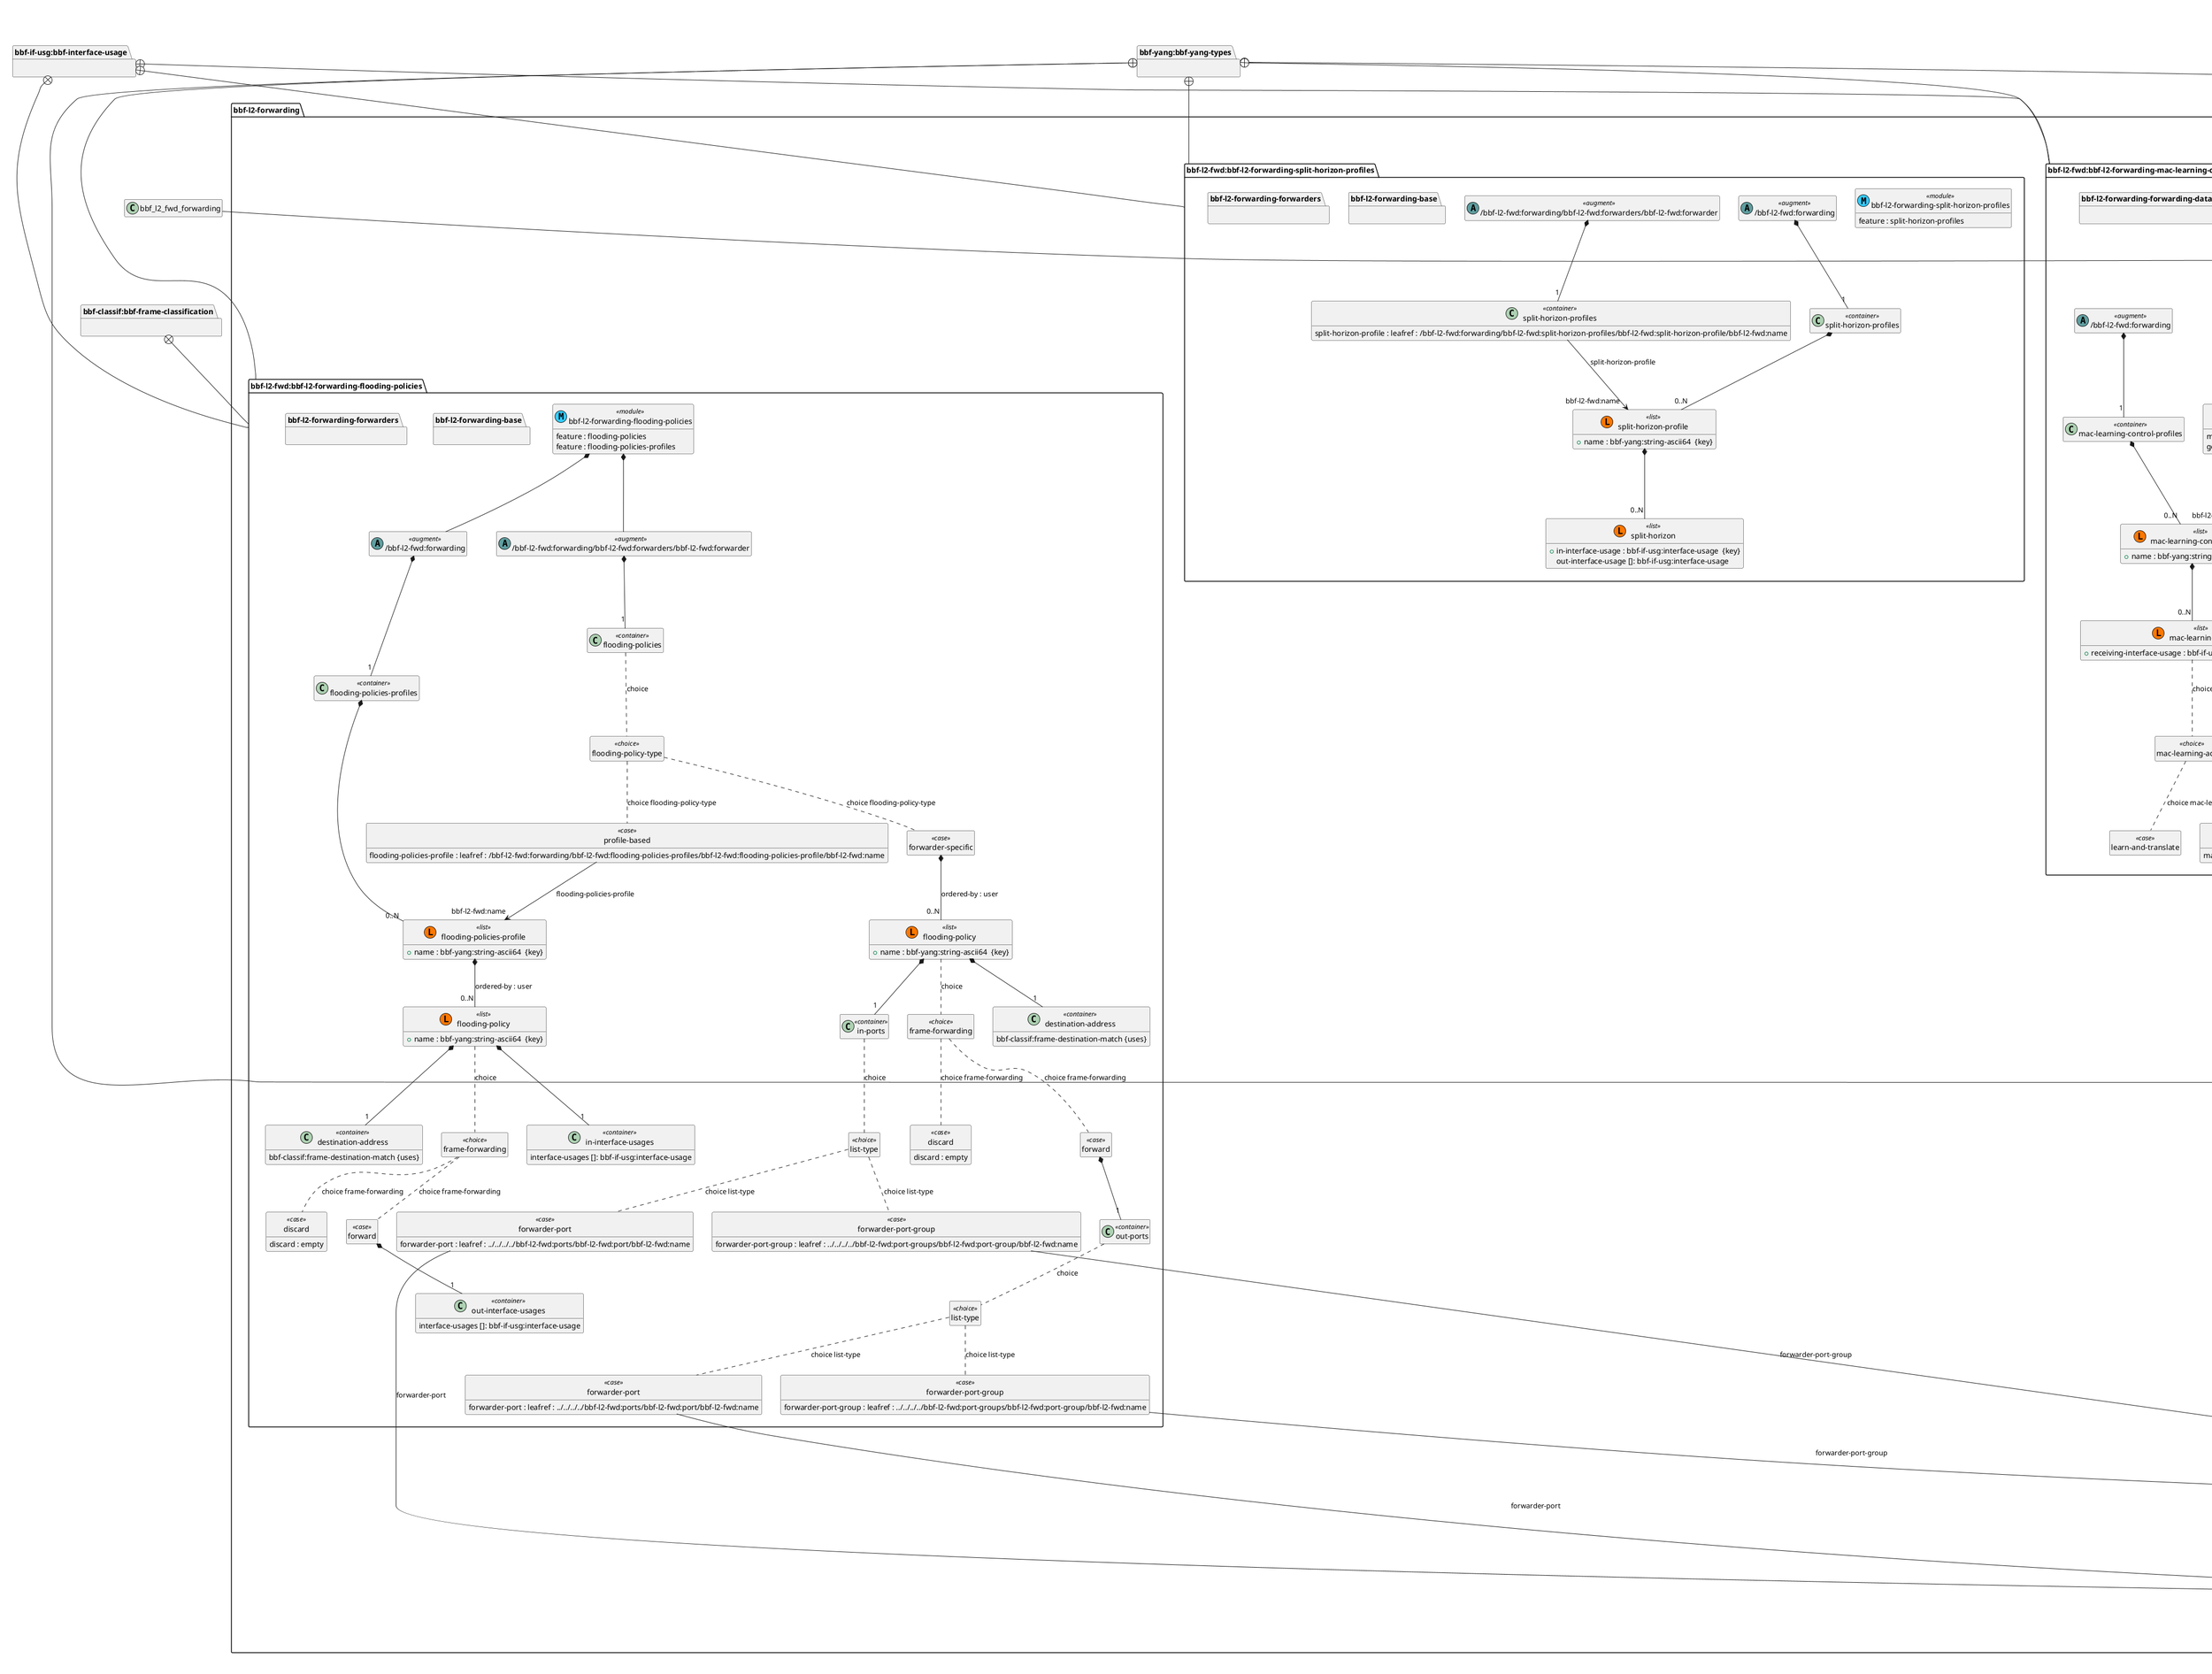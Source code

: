 'Download plantuml from http://plantuml.sourceforge.net/ 
'Generate png with java -jar plantuml.jar <file> 
'Output in img/<module>.png 
'If Java spits out memory error increase heap size with java -Xmx1024m  -jar plantuml.jar <file> 
@startuml img/bbf-l2-forwarding_bbf-l2-forward.png 
hide empty fields 
hide empty methods 
hide <<case>> circle
hide <<augment>> circle
hide <<choice>> circle
hide <<leafref>> stereotype
hide <<leafref>> circle
page 1x1 
Title bbf-l2-forwarding_bbf-l2-forward 
package "bbf-l2-fwd:bbf-l2-forwarding" as bbf_l2_fwd_bbf_l2_forwarding { 
} 
package "bbf-l2-fwd:bbf-l2-forwarding" as bbf_l2_fwd_bbf_l2_forwarding { 
package "bbf-l2-forwarding-base" as bbf_l2_forwarding_base { 
}
package "bbf-l2-forwarding-flooding-policies" as bbf_l2_forwarding_flooding_policies { 
}
package "bbf-l2-forwarding-forwarders" as bbf_l2_forwarding_forwarders { 
}
package "bbf-l2-forwarding-forwarding-databases" as bbf_l2_forwarding_forwarding_databases { 
}
package "bbf-l2-forwarding-mac-learning" as bbf_l2_forwarding_mac_learning { 
}
package "bbf-l2-forwarding-split-horizon-profiles" as bbf_l2_forwarding_split_horizon_profiles { 
}
package "bbf-l2-forwarding-mac-learning-control" as bbf_l2_forwarding_mac_learning_control { 
}
class "bbf-l2-forwarding" as bbf_l2_forwarding << (M, #33CCFF) module>> 
} 

package bbf-l2-forwarding {
package "bbf-l2-fwd:bbf-l2-forwarding-base" as bbf_l2_fwd_bbf_l2_forwarding_base { 
} 
package "bbf-l2-fwd:bbf-l2-forwarding-base" as bbf_l2_fwd_bbf_l2_forwarding_base { 
class "bbf-l2-forwarding-base" as bbf_l2_forwarding_base << (M, #33CCFF) module>> 
class "forwarding" as  bbf_l2_forwarding_base_I_forwarding <<container>> 
bbf_l2_forwarding_base *-- "1" bbf_l2_forwarding_base_I_forwarding 
class "forwarding-state" as  bbf_l2_forwarding_base_I_forwarding_state <<container>> 
bbf_l2_forwarding_base *-- "1" bbf_l2_forwarding_base_I_forwarding_state 
} 
} 

package "bbf-yang:bbf-yang-types" as bbf_yang_bbf_yang_types { 
} 
package "bbf-if-usg:bbf-interface-usage" as bbf_if_usg_bbf_interface_usage { 
} 
package "bbf-classif:bbf-frame-classification" as bbf_classif_bbf_frame_classification { 
} 
package bbf-l2-forwarding {
package "bbf-l2-fwd:bbf-l2-forwarding-flooding-policies" as bbf_l2_fwd_bbf_l2_forwarding_flooding_policies { 
} 
package "bbf-l2-fwd:bbf-l2-forwarding-flooding-policies" as bbf_l2_fwd_bbf_l2_forwarding_flooding_policies { 
package "bbf-l2-forwarding-base" as bbf_l2_forwarding_base { 
}
package "bbf-l2-forwarding-forwarders" as bbf_l2_forwarding_forwarders { 
}
class "bbf-l2-forwarding-flooding-policies" as bbf_l2_forwarding_flooding_policies << (M, #33CCFF) module>> 
bbf_l2_forwarding_flooding_policies : feature : flooding-policies 
bbf_l2_forwarding_flooding_policies : feature : flooding-policies-profiles 
class "/bbf-l2-fwd:forwarding" as bbf_l2_fwd_forwarding << (A,CadetBlue) augment>>
bbf_l2_forwarding_flooding_policies *--  bbf_l2_fwd_forwarding 
class "flooding-policies-profiles" as  bbf_l2_forwarding_base_I_forwarding_I_flooding_policies_profiles <<container>> 
bbf_l2_fwd_forwarding *-- "1" bbf_l2_forwarding_base_I_forwarding_I_flooding_policies_profiles 
class "flooding-policies-profile" as bbf_l2_forwarding_base_I_forwarding_I_flooding_policies_profiles_I_flooding_policies_profile << (L, #FF7700) list>> 
bbf_l2_forwarding_base_I_forwarding_I_flooding_policies_profiles *-- "0..N" bbf_l2_forwarding_base_I_forwarding_I_flooding_policies_profiles_I_flooding_policies_profile 
bbf_l2_forwarding_base_I_forwarding_I_flooding_policies_profiles_I_flooding_policies_profile : +name : bbf-yang:string-ascii64  {key} 
class "flooding-policy" as bbf_l2_forwarding_base_I_forwarding_I_flooding_policies_profiles_I_flooding_policies_profile_I_flooding_policy << (L, #FF7700) list>> 
bbf_l2_forwarding_base_I_forwarding_I_flooding_policies_profiles_I_flooding_policies_profile *-- "0..N" bbf_l2_forwarding_base_I_forwarding_I_flooding_policies_profiles_I_flooding_policies_profile_I_flooding_policy : ordered-by : user
bbf_l2_forwarding_base_I_forwarding_I_flooding_policies_profiles_I_flooding_policies_profile_I_flooding_policy : +name : bbf-yang:string-ascii64  {key} 
class "in-interface-usages" as  bbf_l2_forwarding_base_I_forwarding_I_flooding_policies_profiles_I_flooding_policies_profile_I_flooding_policy_I_in_interface_usages <<container>> 
bbf_l2_forwarding_base_I_forwarding_I_flooding_policies_profiles_I_flooding_policies_profile_I_flooding_policy *-- "1" bbf_l2_forwarding_base_I_forwarding_I_flooding_policies_profiles_I_flooding_policies_profile_I_flooding_policy_I_in_interface_usages 
bbf_l2_forwarding_base_I_forwarding_I_flooding_policies_profiles_I_flooding_policies_profile_I_flooding_policy_I_in_interface_usages : interface-usages []: bbf-if-usg:interface-usage 
class "destination-address" as  bbf_l2_forwarding_base_I_forwarding_I_flooding_policies_profiles_I_flooding_policies_profile_I_flooding_policy_I_destination_address <<container>> 
bbf_l2_forwarding_base_I_forwarding_I_flooding_policies_profiles_I_flooding_policies_profile_I_flooding_policy *-- "1" bbf_l2_forwarding_base_I_forwarding_I_flooding_policies_profiles_I_flooding_policies_profile_I_flooding_policy_I_destination_address 
bbf_l2_forwarding_base_I_forwarding_I_flooding_policies_profiles_I_flooding_policies_profile_I_flooding_policy_I_destination_address : bbf-classif:frame-destination-match {uses} 
class "frame-forwarding" as bbf_l2_forwarding_base_I_forwarding_I_flooding_policies_profiles_I_flooding_policies_profile_I_flooding_policy_I_frame_forwarding <<choice>> 
bbf_l2_forwarding_base_I_forwarding_I_flooding_policies_profiles_I_flooding_policies_profile_I_flooding_policy .. bbf_l2_forwarding_base_I_forwarding_I_flooding_policies_profiles_I_flooding_policies_profile_I_flooding_policy_I_frame_forwarding : choice 
class "discard" as bbf_l2_forwarding_base_I_forwarding_I_flooding_policies_profiles_I_flooding_policies_profile_I_flooding_policy_I_frame_forwarding_I_discard_case <<case>>
bbf_l2_forwarding_base_I_forwarding_I_flooding_policies_profiles_I_flooding_policies_profile_I_flooding_policy_I_frame_forwarding .. bbf_l2_forwarding_base_I_forwarding_I_flooding_policies_profiles_I_flooding_policies_profile_I_flooding_policy_I_frame_forwarding_I_discard_case  : choice frame-forwarding
bbf_l2_forwarding_base_I_forwarding_I_flooding_policies_profiles_I_flooding_policies_profile_I_flooding_policy_I_frame_forwarding_I_discard_case : discard : empty  
class "forward" as bbf_l2_forwarding_base_I_forwarding_I_flooding_policies_profiles_I_flooding_policies_profile_I_flooding_policy_I_frame_forwarding_I_forward_case <<case>>
bbf_l2_forwarding_base_I_forwarding_I_flooding_policies_profiles_I_flooding_policies_profile_I_flooding_policy_I_frame_forwarding .. bbf_l2_forwarding_base_I_forwarding_I_flooding_policies_profiles_I_flooding_policies_profile_I_flooding_policy_I_frame_forwarding_I_forward_case  : choice frame-forwarding
class "out-interface-usages" as  bbf_l2_forwarding_base_I_forwarding_I_flooding_policies_profiles_I_flooding_policies_profile_I_flooding_policy_I_frame_forwarding_I_forward_I_out_interface_usages <<container>> 
bbf_l2_forwarding_base_I_forwarding_I_flooding_policies_profiles_I_flooding_policies_profile_I_flooding_policy_I_frame_forwarding_I_forward_case *-- "1" bbf_l2_forwarding_base_I_forwarding_I_flooding_policies_profiles_I_flooding_policies_profile_I_flooding_policy_I_frame_forwarding_I_forward_I_out_interface_usages 
bbf_l2_forwarding_base_I_forwarding_I_flooding_policies_profiles_I_flooding_policies_profile_I_flooding_policy_I_frame_forwarding_I_forward_I_out_interface_usages : interface-usages []: bbf-if-usg:interface-usage 
class "/bbf-l2-fwd:forwarding/bbf-l2-fwd:forwarders/bbf-l2-fwd:forwarder" as bbf_l2_fwd_forwarding_bbf_l2_fwd_forwarders_bbf_l2_fwd_forwarder << (A,CadetBlue) augment>>
bbf_l2_forwarding_flooding_policies *--  bbf_l2_fwd_forwarding_bbf_l2_fwd_forwarders_bbf_l2_fwd_forwarder 
class "flooding-policies" as  bbf_l2_forwarding_base_I_forwarding_I_forwarders_I_forwarder_I_flooding_policies <<container>> 
bbf_l2_fwd_forwarding_bbf_l2_fwd_forwarders_bbf_l2_fwd_forwarder *-- "1" bbf_l2_forwarding_base_I_forwarding_I_forwarders_I_forwarder_I_flooding_policies 
class "flooding-policy-type" as bbf_l2_forwarding_base_I_forwarding_I_forwarders_I_forwarder_I_flooding_policies_I_flooding_policy_type <<choice>> 
bbf_l2_forwarding_base_I_forwarding_I_forwarders_I_forwarder_I_flooding_policies .. bbf_l2_forwarding_base_I_forwarding_I_forwarders_I_forwarder_I_flooding_policies_I_flooding_policy_type : choice 
class "profile-based" as bbf_l2_forwarding_base_I_forwarding_I_forwarders_I_forwarder_I_flooding_policies_I_flooding_policy_type_I_profile_based_case <<case>>
bbf_l2_forwarding_base_I_forwarding_I_forwarders_I_forwarder_I_flooding_policies_I_flooding_policy_type .. bbf_l2_forwarding_base_I_forwarding_I_forwarders_I_forwarder_I_flooding_policies_I_flooding_policy_type_I_profile_based_case  : choice flooding-policy-type
bbf_l2_forwarding_base_I_forwarding_I_forwarders_I_forwarder_I_flooding_policies_I_flooding_policy_type_I_profile_based_case : flooding-policies-profile : leafref : /bbf-l2-fwd:forwarding/bbf-l2-fwd:flooding-policies-profiles/bbf-l2-fwd:flooding-policies-profile/bbf-l2-fwd:name  
class "forwarder-specific" as bbf_l2_forwarding_base_I_forwarding_I_forwarders_I_forwarder_I_flooding_policies_I_flooding_policy_type_I_forwarder_specific_case <<case>>
bbf_l2_forwarding_base_I_forwarding_I_forwarders_I_forwarder_I_flooding_policies_I_flooding_policy_type .. bbf_l2_forwarding_base_I_forwarding_I_forwarders_I_forwarder_I_flooding_policies_I_flooding_policy_type_I_forwarder_specific_case  : choice flooding-policy-type
class "flooding-policy" as bbf_l2_forwarding_base_I_forwarding_I_forwarders_I_forwarder_I_flooding_policies_I_flooding_policy_type_I_forwarder_specific_I_flooding_policy << (L, #FF7700) list>> 
bbf_l2_forwarding_base_I_forwarding_I_forwarders_I_forwarder_I_flooding_policies_I_flooding_policy_type_I_forwarder_specific_case *-- "0..N" bbf_l2_forwarding_base_I_forwarding_I_forwarders_I_forwarder_I_flooding_policies_I_flooding_policy_type_I_forwarder_specific_I_flooding_policy : ordered-by : user
bbf_l2_forwarding_base_I_forwarding_I_forwarders_I_forwarder_I_flooding_policies_I_flooding_policy_type_I_forwarder_specific_I_flooding_policy : +name : bbf-yang:string-ascii64  {key} 
class "in-ports" as  bbf_l2_forwarding_base_I_forwarding_I_forwarders_I_forwarder_I_flooding_policies_I_flooding_policy_type_I_forwarder_specific_I_flooding_policy_I_in_ports <<container>> 
bbf_l2_forwarding_base_I_forwarding_I_forwarders_I_forwarder_I_flooding_policies_I_flooding_policy_type_I_forwarder_specific_I_flooding_policy *-- "1" bbf_l2_forwarding_base_I_forwarding_I_forwarders_I_forwarder_I_flooding_policies_I_flooding_policy_type_I_forwarder_specific_I_flooding_policy_I_in_ports 
class "list-type" as bbf_l2_forwarding_base_I_forwarding_I_forwarders_I_forwarder_I_flooding_policies_I_flooding_policy_type_I_forwarder_specific_I_flooding_policy_I_in_ports_I_list_type <<choice>> 
bbf_l2_forwarding_base_I_forwarding_I_forwarders_I_forwarder_I_flooding_policies_I_flooding_policy_type_I_forwarder_specific_I_flooding_policy_I_in_ports .. bbf_l2_forwarding_base_I_forwarding_I_forwarders_I_forwarder_I_flooding_policies_I_flooding_policy_type_I_forwarder_specific_I_flooding_policy_I_in_ports_I_list_type : choice 
class "forwarder-port" as bbf_l2_forwarding_base_I_forwarding_I_forwarders_I_forwarder_I_flooding_policies_I_flooding_policy_type_I_forwarder_specific_I_flooding_policy_I_in_ports_I_list_type_I_forwarder_port_case <<case>>
bbf_l2_forwarding_base_I_forwarding_I_forwarders_I_forwarder_I_flooding_policies_I_flooding_policy_type_I_forwarder_specific_I_flooding_policy_I_in_ports_I_list_type .. bbf_l2_forwarding_base_I_forwarding_I_forwarders_I_forwarder_I_flooding_policies_I_flooding_policy_type_I_forwarder_specific_I_flooding_policy_I_in_ports_I_list_type_I_forwarder_port_case  : choice list-type
bbf_l2_forwarding_base_I_forwarding_I_forwarders_I_forwarder_I_flooding_policies_I_flooding_policy_type_I_forwarder_specific_I_flooding_policy_I_in_ports_I_list_type_I_forwarder_port_case : forwarder-port : leafref : ../../../../bbf-l2-fwd:ports/bbf-l2-fwd:port/bbf-l2-fwd:name  
class "forwarder-port-group" as bbf_l2_forwarding_base_I_forwarding_I_forwarders_I_forwarder_I_flooding_policies_I_flooding_policy_type_I_forwarder_specific_I_flooding_policy_I_in_ports_I_list_type_I_forwarder_port_group_case <<case>>
bbf_l2_forwarding_base_I_forwarding_I_forwarders_I_forwarder_I_flooding_policies_I_flooding_policy_type_I_forwarder_specific_I_flooding_policy_I_in_ports_I_list_type .. bbf_l2_forwarding_base_I_forwarding_I_forwarders_I_forwarder_I_flooding_policies_I_flooding_policy_type_I_forwarder_specific_I_flooding_policy_I_in_ports_I_list_type_I_forwarder_port_group_case  : choice list-type
bbf_l2_forwarding_base_I_forwarding_I_forwarders_I_forwarder_I_flooding_policies_I_flooding_policy_type_I_forwarder_specific_I_flooding_policy_I_in_ports_I_list_type_I_forwarder_port_group_case : forwarder-port-group : leafref : ../../../../bbf-l2-fwd:port-groups/bbf-l2-fwd:port-group/bbf-l2-fwd:name  
class "destination-address" as  bbf_l2_forwarding_base_I_forwarding_I_forwarders_I_forwarder_I_flooding_policies_I_flooding_policy_type_I_forwarder_specific_I_flooding_policy_I_destination_address <<container>> 
bbf_l2_forwarding_base_I_forwarding_I_forwarders_I_forwarder_I_flooding_policies_I_flooding_policy_type_I_forwarder_specific_I_flooding_policy *-- "1" bbf_l2_forwarding_base_I_forwarding_I_forwarders_I_forwarder_I_flooding_policies_I_flooding_policy_type_I_forwarder_specific_I_flooding_policy_I_destination_address 
bbf_l2_forwarding_base_I_forwarding_I_forwarders_I_forwarder_I_flooding_policies_I_flooding_policy_type_I_forwarder_specific_I_flooding_policy_I_destination_address : bbf-classif:frame-destination-match {uses} 
class "frame-forwarding" as bbf_l2_forwarding_base_I_forwarding_I_forwarders_I_forwarder_I_flooding_policies_I_flooding_policy_type_I_forwarder_specific_I_flooding_policy_I_frame_forwarding <<choice>> 
bbf_l2_forwarding_base_I_forwarding_I_forwarders_I_forwarder_I_flooding_policies_I_flooding_policy_type_I_forwarder_specific_I_flooding_policy .. bbf_l2_forwarding_base_I_forwarding_I_forwarders_I_forwarder_I_flooding_policies_I_flooding_policy_type_I_forwarder_specific_I_flooding_policy_I_frame_forwarding : choice 
class "discard" as bbf_l2_forwarding_base_I_forwarding_I_forwarders_I_forwarder_I_flooding_policies_I_flooding_policy_type_I_forwarder_specific_I_flooding_policy_I_frame_forwarding_I_discard_case <<case>>
bbf_l2_forwarding_base_I_forwarding_I_forwarders_I_forwarder_I_flooding_policies_I_flooding_policy_type_I_forwarder_specific_I_flooding_policy_I_frame_forwarding .. bbf_l2_forwarding_base_I_forwarding_I_forwarders_I_forwarder_I_flooding_policies_I_flooding_policy_type_I_forwarder_specific_I_flooding_policy_I_frame_forwarding_I_discard_case  : choice frame-forwarding
bbf_l2_forwarding_base_I_forwarding_I_forwarders_I_forwarder_I_flooding_policies_I_flooding_policy_type_I_forwarder_specific_I_flooding_policy_I_frame_forwarding_I_discard_case : discard : empty  
class "forward" as bbf_l2_forwarding_base_I_forwarding_I_forwarders_I_forwarder_I_flooding_policies_I_flooding_policy_type_I_forwarder_specific_I_flooding_policy_I_frame_forwarding_I_forward_case <<case>>
bbf_l2_forwarding_base_I_forwarding_I_forwarders_I_forwarder_I_flooding_policies_I_flooding_policy_type_I_forwarder_specific_I_flooding_policy_I_frame_forwarding .. bbf_l2_forwarding_base_I_forwarding_I_forwarders_I_forwarder_I_flooding_policies_I_flooding_policy_type_I_forwarder_specific_I_flooding_policy_I_frame_forwarding_I_forward_case  : choice frame-forwarding
class "out-ports" as  bbf_l2_forwarding_base_I_forwarding_I_forwarders_I_forwarder_I_flooding_policies_I_flooding_policy_type_I_forwarder_specific_I_flooding_policy_I_frame_forwarding_I_forward_I_out_ports <<container>> 
bbf_l2_forwarding_base_I_forwarding_I_forwarders_I_forwarder_I_flooding_policies_I_flooding_policy_type_I_forwarder_specific_I_flooding_policy_I_frame_forwarding_I_forward_case *-- "1" bbf_l2_forwarding_base_I_forwarding_I_forwarders_I_forwarder_I_flooding_policies_I_flooding_policy_type_I_forwarder_specific_I_flooding_policy_I_frame_forwarding_I_forward_I_out_ports 
class "list-type" as bbf_l2_forwarding_base_I_forwarding_I_forwarders_I_forwarder_I_flooding_policies_I_flooding_policy_type_I_forwarder_specific_I_flooding_policy_I_frame_forwarding_I_forward_I_out_ports_I_list_type <<choice>> 
bbf_l2_forwarding_base_I_forwarding_I_forwarders_I_forwarder_I_flooding_policies_I_flooding_policy_type_I_forwarder_specific_I_flooding_policy_I_frame_forwarding_I_forward_I_out_ports .. bbf_l2_forwarding_base_I_forwarding_I_forwarders_I_forwarder_I_flooding_policies_I_flooding_policy_type_I_forwarder_specific_I_flooding_policy_I_frame_forwarding_I_forward_I_out_ports_I_list_type : choice 
class "forwarder-port" as bbf_l2_forwarding_base_I_forwarding_I_forwarders_I_forwarder_I_flooding_policies_I_flooding_policy_type_I_forwarder_specific_I_flooding_policy_I_frame_forwarding_I_forward_I_out_ports_I_list_type_I_forwarder_port_case <<case>>
bbf_l2_forwarding_base_I_forwarding_I_forwarders_I_forwarder_I_flooding_policies_I_flooding_policy_type_I_forwarder_specific_I_flooding_policy_I_frame_forwarding_I_forward_I_out_ports_I_list_type .. bbf_l2_forwarding_base_I_forwarding_I_forwarders_I_forwarder_I_flooding_policies_I_flooding_policy_type_I_forwarder_specific_I_flooding_policy_I_frame_forwarding_I_forward_I_out_ports_I_list_type_I_forwarder_port_case  : choice list-type
bbf_l2_forwarding_base_I_forwarding_I_forwarders_I_forwarder_I_flooding_policies_I_flooding_policy_type_I_forwarder_specific_I_flooding_policy_I_frame_forwarding_I_forward_I_out_ports_I_list_type_I_forwarder_port_case : forwarder-port : leafref : ../../../../bbf-l2-fwd:ports/bbf-l2-fwd:port/bbf-l2-fwd:name  
class "forwarder-port-group" as bbf_l2_forwarding_base_I_forwarding_I_forwarders_I_forwarder_I_flooding_policies_I_flooding_policy_type_I_forwarder_specific_I_flooding_policy_I_frame_forwarding_I_forward_I_out_ports_I_list_type_I_forwarder_port_group_case <<case>>
bbf_l2_forwarding_base_I_forwarding_I_forwarders_I_forwarder_I_flooding_policies_I_flooding_policy_type_I_forwarder_specific_I_flooding_policy_I_frame_forwarding_I_forward_I_out_ports_I_list_type .. bbf_l2_forwarding_base_I_forwarding_I_forwarders_I_forwarder_I_flooding_policies_I_flooding_policy_type_I_forwarder_specific_I_flooding_policy_I_frame_forwarding_I_forward_I_out_ports_I_list_type_I_forwarder_port_group_case  : choice list-type
bbf_l2_forwarding_base_I_forwarding_I_forwarders_I_forwarder_I_flooding_policies_I_flooding_policy_type_I_forwarder_specific_I_flooding_policy_I_frame_forwarding_I_forward_I_out_ports_I_list_type_I_forwarder_port_group_case : forwarder-port-group : leafref : ../../../../bbf-l2-fwd:port-groups/bbf-l2-fwd:port-group/bbf-l2-fwd:name  
} 
} 

bbf_yang_bbf_yang_types +-- bbf_l2_fwd_bbf_l2_forwarding_flooding_policies
bbf_if_usg_bbf_interface_usage +-- bbf_l2_fwd_bbf_l2_forwarding_flooding_policies
bbf_classif_bbf_frame_classification +-- bbf_l2_fwd_bbf_l2_forwarding_flooding_policies
package "bbf-yang:bbf-yang-types" as bbf_yang_bbf_yang_types { 
} 
package "bbfift:bbf-if-type" as bbfift_bbf_if_type { 
} 
package "if:ietf-interfaces" as if_ietf_interfaces { 
} 
package bbf-l2-forwarding {
package "bbf-l2-fwd:bbf-l2-forwarding-forwarders" as bbf_l2_fwd_bbf_l2_forwarding_forwarders { 
} 
package "bbf-l2-fwd:bbf-l2-forwarding-forwarders" as bbf_l2_fwd_bbf_l2_forwarding_forwarders { 
package "bbf-l2-forwarding-base" as bbf_l2_forwarding_base { 
}
class "bbf-l2-forwarding-forwarders" as bbf_l2_forwarding_forwarders << (M, #33CCFF) module>> 
bbf_l2_forwarding_forwarders : feature : forwarder-port-groups 
class "forwarder-ref" as bbf_l2_fwd_forwarder_ref_typedef << (T, YellowGreen) typedef>>
bbf_l2_fwd_forwarder_ref_typedef : leafref : /bbf-l2-fwd:forwarding/bbf-l2-fwd:forwarders/bbf-l2-fwd:forwarder/bbf-l2-fwd:name
class "forwarder-state-ref" as bbf_l2_fwd_forwarder_state_ref_typedef << (T, YellowGreen) typedef>>
bbf_l2_fwd_forwarder_state_ref_typedef : leafref : /bbf-l2-fwd:forwarding-state/bbf-l2-fwd:forwarders/bbf-l2-fwd:forwarder/bbf-l2-fwd:name
class "forwarder-port" as bbf_l2_forwarding_forwarders_I_forwarder_port_grouping <<(G,Lime) grouping>> 
bbf_l2_forwarding_forwarders_I_forwarder_port_grouping : forwarder : forwarder-ref  
bbf_l2_forwarding_forwarders_I_forwarder_port_grouping : port : leafref : /bbf-l2-fwd:forwarding/bbf-l2-fwd:forwarders/bbf-l2-fwd:forwarder[bbf-l2-fwd:name = current{}/../forwarder]/bbf-l2-fwd:ports/bbf-l2-fwd:port/bbf-l2-fwd:name  
class "forwarder-port-state" as bbf_l2_forwarding_forwarders_I_forwarder_port_state_grouping <<(G,Lime) grouping>> 
bbf_l2_forwarding_forwarders_I_forwarder_port_state_grouping : forwarder : forwarder-state-ref  
bbf_l2_forwarding_forwarders_I_forwarder_port_state_grouping : port : leafref : /bbf-l2-fwd:forwarding-state/bbf-l2-fwd:forwarders/bbf-l2-fwd:forwarder[bbf-l2-fwd:name = current{}/../forwarder]/bbf-l2-fwd:ports/bbf-l2-fwd:port/bbf-l2-fwd:name  
class "forwarder-port-group" as bbf_l2_forwarding_forwarders_I_forwarder_port_group_grouping <<(G,Lime) grouping>> 
bbf_l2_forwarding_forwarders_I_forwarder_port_group_grouping : forwarder : forwarder-ref  
bbf_l2_forwarding_forwarders_I_forwarder_port_group_grouping : group : leafref : /bbf-l2-fwd:forwarding/bbf-l2-fwd:forwarders/bbf-l2-fwd:forwarder[bbf-l2-fwd:name = current{}/../forwarder]/bbf-l2-fwd:port-groups/bbf-l2-fwd:port-group/bbf-l2-fwd:name  
class "/bbf-l2-fwd:forwarding" as bbf_l2_fwd_forwarding << (A,CadetBlue) augment>>
class "forwarders" as  bbf_l2_forwarding_base_I_forwarding_I_forwarders <<container>> 
bbf_l2_fwd_forwarding *-- "1" bbf_l2_forwarding_base_I_forwarding_I_forwarders 
class "forwarder" as bbf_l2_forwarding_base_I_forwarding_I_forwarders_I_forwarder << (L, #FF7700) list>> 
bbf_l2_forwarding_base_I_forwarding_I_forwarders *-- "0..N" bbf_l2_forwarding_base_I_forwarding_I_forwarders_I_forwarder 
bbf_l2_forwarding_base_I_forwarding_I_forwarders_I_forwarder : +name : bbf-yang:string-ascii64  {key} 
class "ports" as  bbf_l2_forwarding_base_I_forwarding_I_forwarders_I_forwarder_I_ports <<container>> 
bbf_l2_forwarding_base_I_forwarding_I_forwarders_I_forwarder *-- "1" bbf_l2_forwarding_base_I_forwarding_I_forwarders_I_forwarder_I_ports 
class "port" as bbf_l2_forwarding_base_I_forwarding_I_forwarders_I_forwarder_I_ports_I_port << (L, #FF7700) list>> 
bbf_l2_forwarding_base_I_forwarding_I_forwarders_I_forwarder_I_ports *-- "0..N" bbf_l2_forwarding_base_I_forwarding_I_forwarders_I_forwarder_I_ports_I_port 
bbf_l2_forwarding_base_I_forwarding_I_forwarders_I_forwarder_I_ports_I_port : +name : bbf-yang:string-ascii64  {key} 
bbf_l2_forwarding_base_I_forwarding_I_forwarders_I_forwarder_I_ports_I_port : sub-interface : if:interface-ref  
class "port-groups" as  bbf_l2_forwarding_base_I_forwarding_I_forwarders_I_forwarder_I_port_groups <<container>> 
bbf_l2_forwarding_base_I_forwarding_I_forwarders_I_forwarder *-- "1" bbf_l2_forwarding_base_I_forwarding_I_forwarders_I_forwarder_I_port_groups 
class "port-group" as bbf_l2_forwarding_base_I_forwarding_I_forwarders_I_forwarder_I_port_groups_I_port_group << (L, #FF7700) list>> 
bbf_l2_forwarding_base_I_forwarding_I_forwarders_I_forwarder_I_port_groups *-- "0..N" bbf_l2_forwarding_base_I_forwarding_I_forwarders_I_forwarder_I_port_groups_I_port_group 
bbf_l2_forwarding_base_I_forwarding_I_forwarders_I_forwarder_I_port_groups_I_port_group : +name : bbf-yang:string-ascii64  {key} 
bbf_l2_forwarding_base_I_forwarding_I_forwarders_I_forwarder_I_port_groups_I_port_group : port []: leafref : ../../../bbf-l2-fwd:ports/bbf-l2-fwd:port/bbf-l2-fwd:name 
class "/bbf-l2-fwd:forwarding-state" as bbf_l2_fwd_forwarding_state << (A,CadetBlue) augment>>
bbf_l2_forwarding_forwarders *--  bbf_l2_fwd_forwarding_state 
class "forwarders" as  bbf_l2_forwarding_base_I_forwarding_state_I_forwarders <<container>> 
bbf_l2_fwd_forwarding_state *-- "1" bbf_l2_forwarding_base_I_forwarding_state_I_forwarders 
class "forwarder" as bbf_l2_forwarding_base_I_forwarding_state_I_forwarders_I_forwarder << (L, #FF7700) list>> 
bbf_l2_forwarding_base_I_forwarding_state_I_forwarders *-- "0..N" bbf_l2_forwarding_base_I_forwarding_state_I_forwarders_I_forwarder 
bbf_l2_forwarding_base_I_forwarding_state_I_forwarders_I_forwarder : +name : bbf-yang:string-ascii64  {key} 
class "ports" as  bbf_l2_forwarding_base_I_forwarding_state_I_forwarders_I_forwarder_I_ports <<container>> 
bbf_l2_forwarding_base_I_forwarding_state_I_forwarders_I_forwarder *-- "1" bbf_l2_forwarding_base_I_forwarding_state_I_forwarders_I_forwarder_I_ports 
class "port" as bbf_l2_forwarding_base_I_forwarding_state_I_forwarders_I_forwarder_I_ports_I_port << (L, #FF7700) list>> 
bbf_l2_forwarding_base_I_forwarding_state_I_forwarders_I_forwarder_I_ports *-- "0..N" bbf_l2_forwarding_base_I_forwarding_state_I_forwarders_I_forwarder_I_ports_I_port 
bbf_l2_forwarding_base_I_forwarding_state_I_forwarders_I_forwarder_I_ports_I_port : +name : bbf-yang:string-ascii64  {key} 
bbf_l2_forwarding_base_I_forwarding_state_I_forwarders_I_forwarder_I_ports_I_port : sub-interface : if:interface-state-ref  
} 
} 

bbf_yang_bbf_yang_types +-- bbf_l2_fwd_bbf_l2_forwarding_forwarders
bbfift_bbf_if_type +-- bbf_l2_fwd_bbf_l2_forwarding_forwarders
if_ietf_interfaces +-- bbf_l2_fwd_bbf_l2_forwarding_forwarders
package "bbf-yang:bbf-yang-types" as bbf_yang_bbf_yang_types { 
} 
package "yang:ietf-yang-types" as yang_ietf_yang_types { 
} 
package "if:ietf-interfaces" as if_ietf_interfaces { 
} 
package "bbfift:bbf-if-type" as bbfift_bbf_if_type { 
} 
package bbf-l2-forwarding {
package "bbf-l2-fwd:bbf-l2-forwarding-forwarding-databases" as bbf_l2_fwd_bbf_l2_forwarding_forwarding_databases { 
} 
package "bbf-l2-fwd:bbf-l2-forwarding-forwarding-databases" as bbf_l2_fwd_bbf_l2_forwarding_forwarding_databases { 
package "bbf-l2-forwarding-base" as bbf_l2_forwarding_base { 
}
package "bbf-l2-forwarding-forwarders" as bbf_l2_forwarding_forwarders { 
}
class "bbf-l2-forwarding-forwarding-databases" as bbf_l2_forwarding_forwarding_databases << (M, #33CCFF) module>> 
bbf_l2_forwarding_forwarding_databases : feature : forwarding-databases 
bbf_l2_forwarding_forwarding_databases : feature : shared-forwarding-databases 
bbf_l2_forwarding_forwarding_databases : feature : mac-learning 
bbf_l2_forwarding_forwarding_databases : feature : remaining-aging-time 
bbf_l2_forwarding_forwarding_databases : feature : clear-fdb-actions 
bbf_l2_forwarding_forwarding_databases : feature : interface-for-forwarding-database-port 
bbf_l2_forwarding_forwarding_databases : feature : read-system-fdb-capacity 
class "/bbf-l2-fwd:forwarding" as bbf_l2_fwd_forwarding << (A,CadetBlue) augment>>
class "forwarding-databases" as  bbf_l2_forwarding_base_I_forwarding_I_forwarding_databases <<container>> 
bbf_l2_fwd_forwarding *-- "1" bbf_l2_forwarding_base_I_forwarding_I_forwarding_databases 
class "forwarding-database" as bbf_l2_forwarding_base_I_forwarding_I_forwarding_databases_I_forwarding_database << (L, #FF7700) list>> 
bbf_l2_forwarding_base_I_forwarding_I_forwarding_databases *-- "0..N" bbf_l2_forwarding_base_I_forwarding_I_forwarding_databases_I_forwarding_database 
bbf_l2_forwarding_base_I_forwarding_I_forwarding_databases_I_forwarding_database : +name : bbf-yang:string-ascii64  {key} 
bbf_l2_forwarding_base_I_forwarding_I_forwarding_databases_I_forwarding_database : max-number-mac-addresses : uint32   = 4294967295 
bbf_l2_forwarding_base_I_forwarding_I_forwarding_databases_I_forwarding_database : aging-timer : uint32   = 300  {seconds} {if-feature : mac-learning}
bbf_l2_forwarding_base_I_forwarding_I_forwarding_databases_I_forwarding_database : shared-forwarding-database : boolean   = false  {if-feature : shared-forwarding-databases}
class "static-mac-address" as bbf_l2_forwarding_base_I_forwarding_I_forwarding_databases_I_forwarding_database_I_static_mac_address << (L, #FF7700) list>> 
bbf_l2_forwarding_base_I_forwarding_I_forwarding_databases_I_forwarding_database *-- "0..N" bbf_l2_forwarding_base_I_forwarding_I_forwarding_databases_I_forwarding_database_I_static_mac_address 
bbf_l2_forwarding_base_I_forwarding_I_forwarding_databases_I_forwarding_database_I_static_mac_address : +mac-address : yang:mac-address  {key} 
class "learning-constraint" as bbf_l2_forwarding_base_I_forwarding_I_forwarding_databases_I_forwarding_database_I_static_mac_address_I_learning_constraint <<choice>> 
bbf_l2_forwarding_base_I_forwarding_I_forwarding_databases_I_forwarding_database_I_static_mac_address .. bbf_l2_forwarding_base_I_forwarding_I_forwarding_databases_I_forwarding_database_I_static_mac_address_I_learning_constraint : choice 
class "do-not-learn-and-discard-frame" as bbf_l2_forwarding_base_I_forwarding_I_forwarding_databases_I_forwarding_database_I_static_mac_address_I_learning_constraint_I_do_not_learn_and_discard_frame_case <<case>>
bbf_l2_forwarding_base_I_forwarding_I_forwarding_databases_I_forwarding_database_I_static_mac_address_I_learning_constraint .. bbf_l2_forwarding_base_I_forwarding_I_forwarding_databases_I_forwarding_database_I_static_mac_address_I_learning_constraint_I_do_not_learn_and_discard_frame_case  : choice learning-constraint
bbf_l2_forwarding_base_I_forwarding_I_forwarding_databases_I_forwarding_database_I_static_mac_address_I_learning_constraint_I_do_not_learn_and_discard_frame_case : discard-frame : empty  
class "allowed-to-learn-on" as bbf_l2_forwarding_base_I_forwarding_I_forwarding_databases_I_forwarding_database_I_static_mac_address_I_learning_constraint_I_allowed_to_learn_on_case <<case>>
bbf_l2_forwarding_base_I_forwarding_I_forwarding_databases_I_forwarding_database_I_static_mac_address_I_learning_constraint .. bbf_l2_forwarding_base_I_forwarding_I_forwarding_databases_I_forwarding_database_I_static_mac_address_I_learning_constraint_I_allowed_to_learn_on_case  : choice learning-constraint
class "allow-to-learn-on" as bbf_l2_forwarding_base_I_forwarding_I_forwarding_databases_I_forwarding_database_I_static_mac_address_I_learning_constraint_I_allowed_to_learn_on_I_allow_to_learn_on <<choice>> 
bbf_l2_forwarding_base_I_forwarding_I_forwarding_databases_I_forwarding_database_I_static_mac_address_I_learning_constraint_I_allowed_to_learn_on_case .. bbf_l2_forwarding_base_I_forwarding_I_forwarding_databases_I_forwarding_database_I_static_mac_address_I_learning_constraint_I_allowed_to_learn_on_I_allow_to_learn_on : choice 
class "forwarder-port" as bbf_l2_forwarding_base_I_forwarding_I_forwarding_databases_I_forwarding_database_I_static_mac_address_I_learning_constraint_I_allowed_to_learn_on_I_allow_to_learn_on_I_forwarder_port_case <<case>>
bbf_l2_forwarding_base_I_forwarding_I_forwarding_databases_I_forwarding_database_I_static_mac_address_I_learning_constraint_I_allowed_to_learn_on_I_allow_to_learn_on .. bbf_l2_forwarding_base_I_forwarding_I_forwarding_databases_I_forwarding_database_I_static_mac_address_I_learning_constraint_I_allowed_to_learn_on_I_allow_to_learn_on_I_forwarder_port_case  : choice allow-to-learn-on
class "forwarder-port-ref" as  bbf_l2_forwarding_base_I_forwarding_I_forwarding_databases_I_forwarding_database_I_static_mac_address_I_learning_constraint_I_allowed_to_learn_on_I_allow_to_learn_on_I_forwarder_port_I_forwarder_port_ref <<container>> 
bbf_l2_forwarding_base_I_forwarding_I_forwarding_databases_I_forwarding_database_I_static_mac_address_I_learning_constraint_I_allowed_to_learn_on_I_allow_to_learn_on_I_forwarder_port_case *-- "1" bbf_l2_forwarding_base_I_forwarding_I_forwarding_databases_I_forwarding_database_I_static_mac_address_I_learning_constraint_I_allowed_to_learn_on_I_allow_to_learn_on_I_forwarder_port_I_forwarder_port_ref 
bbf_l2_forwarding_base_I_forwarding_I_forwarding_databases_I_forwarding_database_I_static_mac_address_I_learning_constraint_I_allowed_to_learn_on_I_allow_to_learn_on_I_forwarder_port_I_forwarder_port_ref : forwarder-port {uses} 
class "forwarder-port-group" as bbf_l2_forwarding_base_I_forwarding_I_forwarding_databases_I_forwarding_database_I_static_mac_address_I_learning_constraint_I_allowed_to_learn_on_I_allow_to_learn_on_I_forwarder_port_group_case <<case>>
bbf_l2_forwarding_base_I_forwarding_I_forwarding_databases_I_forwarding_database_I_static_mac_address_I_learning_constraint_I_allowed_to_learn_on_I_allow_to_learn_on .. bbf_l2_forwarding_base_I_forwarding_I_forwarding_databases_I_forwarding_database_I_static_mac_address_I_learning_constraint_I_allowed_to_learn_on_I_allow_to_learn_on_I_forwarder_port_group_case  : choice allow-to-learn-on
class "forwarder-port-group-ref" as  bbf_l2_forwarding_base_I_forwarding_I_forwarding_databases_I_forwarding_database_I_static_mac_address_I_learning_constraint_I_allowed_to_learn_on_I_allow_to_learn_on_I_forwarder_port_group_I_forwarder_port_group_ref <<container>> 
bbf_l2_forwarding_base_I_forwarding_I_forwarding_databases_I_forwarding_database_I_static_mac_address_I_learning_constraint_I_allowed_to_learn_on_I_allow_to_learn_on_I_forwarder_port_group_case *-- "1" bbf_l2_forwarding_base_I_forwarding_I_forwarding_databases_I_forwarding_database_I_static_mac_address_I_learning_constraint_I_allowed_to_learn_on_I_allow_to_learn_on_I_forwarder_port_group_I_forwarder_port_group_ref 
bbf_l2_forwarding_base_I_forwarding_I_forwarding_databases_I_forwarding_database_I_static_mac_address_I_learning_constraint_I_allowed_to_learn_on_I_allow_to_learn_on_I_forwarder_port_group_I_forwarder_port_group_ref : forwarder-port-group {uses} 
class "install-in-fdb-on" as bbf_l2_forwarding_base_I_forwarding_I_forwarding_databases_I_forwarding_database_I_static_mac_address_I_learning_constraint_I_install_in_fdb_on_case <<case>>
bbf_l2_forwarding_base_I_forwarding_I_forwarding_databases_I_forwarding_database_I_static_mac_address_I_learning_constraint .. bbf_l2_forwarding_base_I_forwarding_I_forwarding_databases_I_forwarding_database_I_static_mac_address_I_learning_constraint_I_install_in_fdb_on_case  : choice learning-constraint
class "install-on" as bbf_l2_forwarding_base_I_forwarding_I_forwarding_databases_I_forwarding_database_I_static_mac_address_I_learning_constraint_I_install_in_fdb_on_I_install_on <<choice>> 
bbf_l2_forwarding_base_I_forwarding_I_forwarding_databases_I_forwarding_database_I_static_mac_address_I_learning_constraint_I_install_in_fdb_on_case .. bbf_l2_forwarding_base_I_forwarding_I_forwarding_databases_I_forwarding_database_I_static_mac_address_I_learning_constraint_I_install_in_fdb_on_I_install_on : choice 
class "static-port" as bbf_l2_forwarding_base_I_forwarding_I_forwarding_databases_I_forwarding_database_I_static_mac_address_I_learning_constraint_I_install_in_fdb_on_I_install_on_I_static_port_case <<case>>
bbf_l2_forwarding_base_I_forwarding_I_forwarding_databases_I_forwarding_database_I_static_mac_address_I_learning_constraint_I_install_in_fdb_on_I_install_on .. bbf_l2_forwarding_base_I_forwarding_I_forwarding_databases_I_forwarding_database_I_static_mac_address_I_learning_constraint_I_install_in_fdb_on_I_install_on_I_static_port_case  : choice install-on
class "static-forwarder-port-ref" as  bbf_l2_forwarding_base_I_forwarding_I_forwarding_databases_I_forwarding_database_I_static_mac_address_I_learning_constraint_I_install_in_fdb_on_I_install_on_I_static_port_I_static_forwarder_port_ref <<container>> 
bbf_l2_forwarding_base_I_forwarding_I_forwarding_databases_I_forwarding_database_I_static_mac_address_I_learning_constraint_I_install_in_fdb_on_I_install_on_I_static_port_case *-- "1" bbf_l2_forwarding_base_I_forwarding_I_forwarding_databases_I_forwarding_database_I_static_mac_address_I_learning_constraint_I_install_in_fdb_on_I_install_on_I_static_port_I_static_forwarder_port_ref 
bbf_l2_forwarding_base_I_forwarding_I_forwarding_databases_I_forwarding_database_I_static_mac_address_I_learning_constraint_I_install_in_fdb_on_I_install_on_I_static_port_I_static_forwarder_port_ref : forwarder-port {uses} 
class "/bbf-l2-fwd:forwarding-state" as bbf_l2_fwd_forwarding_state << (A,CadetBlue) augment>>
class "forwarding-databases" as  bbf_l2_forwarding_base_I_forwarding_state_I_forwarding_databases <<container>> 
bbf_l2_fwd_forwarding_state *-- "1" bbf_l2_forwarding_base_I_forwarding_state_I_forwarding_databases 
bbf_l2_forwarding_base_I_forwarding_state_I_forwarding_databases : max-number-mac-addresses : uint32   {if-feature : read-system-fdb-capacity}
bbf_l2_forwarding_base_I_forwarding_state_I_forwarding_databases : clear-mac-addresses()
class "forwarding-database" as bbf_l2_forwarding_base_I_forwarding_state_I_forwarding_databases_I_forwarding_database << (L, #FF7700) list>> 
bbf_l2_forwarding_base_I_forwarding_state_I_forwarding_databases *-- "0..N" bbf_l2_forwarding_base_I_forwarding_state_I_forwarding_databases_I_forwarding_database 
bbf_l2_forwarding_base_I_forwarding_state_I_forwarding_databases_I_forwarding_database : +name : bbf-yang:string-ascii64  {key} 
bbf_l2_forwarding_base_I_forwarding_state_I_forwarding_databases_I_forwarding_database : clear-mac-addresses()
class "mac-addresses" as  bbf_l2_forwarding_base_I_forwarding_state_I_forwarding_databases_I_forwarding_database_I_mac_addresses <<container>> 
bbf_l2_forwarding_base_I_forwarding_state_I_forwarding_databases_I_forwarding_database *-- "1" bbf_l2_forwarding_base_I_forwarding_state_I_forwarding_databases_I_forwarding_database_I_mac_addresses 
class "mac-address" as bbf_l2_forwarding_base_I_forwarding_state_I_forwarding_databases_I_forwarding_database_I_mac_addresses_I_mac_address << (L, #FF7700) list>> 
bbf_l2_forwarding_base_I_forwarding_state_I_forwarding_databases_I_forwarding_database_I_mac_addresses *-- "0..N" bbf_l2_forwarding_base_I_forwarding_state_I_forwarding_databases_I_forwarding_database_I_mac_addresses_I_mac_address 
bbf_l2_forwarding_base_I_forwarding_state_I_forwarding_databases_I_forwarding_database_I_mac_addresses_I_mac_address : +mac-address : yang:mac-address  {key} 
bbf_l2_forwarding_base_I_forwarding_state_I_forwarding_databases_I_forwarding_database_I_mac_addresses_I_mac_address : remaining-aging-time : uint32   {seconds} {if-feature : remaining-aging-time}
class "learned-on" as bbf_l2_forwarding_base_I_forwarding_state_I_forwarding_databases_I_forwarding_database_I_mac_addresses_I_mac_address_I_learned_on <<choice>> 
bbf_l2_forwarding_base_I_forwarding_state_I_forwarding_databases_I_forwarding_database_I_mac_addresses_I_mac_address .. bbf_l2_forwarding_base_I_forwarding_state_I_forwarding_databases_I_forwarding_database_I_mac_addresses_I_mac_address_I_learned_on : choice 
class "forwarder-port" as bbf_l2_forwarding_base_I_forwarding_state_I_forwarding_databases_I_forwarding_database_I_mac_addresses_I_mac_address_I_learned_on_I_forwarder_port_case <<case>>
bbf_l2_forwarding_base_I_forwarding_state_I_forwarding_databases_I_forwarding_database_I_mac_addresses_I_mac_address_I_learned_on .. bbf_l2_forwarding_base_I_forwarding_state_I_forwarding_databases_I_forwarding_database_I_mac_addresses_I_mac_address_I_learned_on_I_forwarder_port_case  : choice learned-on
bbf_l2_forwarding_base_I_forwarding_state_I_forwarding_databases_I_forwarding_database_I_mac_addresses_I_mac_address_I_learned_on_I_forwarder_port_case : forwarder-port-state {uses} 
bbf_l2_forwarding_base_I_forwarding_state_I_forwarding_databases_I_forwarding_database_I_mac_addresses_I_mac_address_I_learned_on_I_forwarder_port_case : sub-interface : if:interface-state-ref   {if-feature : interface-for-forwarding-database-port}
bbf_l2_forwarding_base_I_forwarding_state_I_forwarding_databases_I_forwarding_database_I_mac_addresses_I_mac_address : clear-mac-address()
class "/bbf-l2-fwd:forwarding-state/bbf-l2-fwd:forwarders/bbf-l2-fwd:forwarder" as bbf_l2_fwd_forwarding_state_bbf_l2_fwd_forwarders_bbf_l2_fwd_forwarder << (A,CadetBlue) augment>>
bbf_l2_forwarding_forwarding_databases *--  bbf_l2_fwd_forwarding_state_bbf_l2_fwd_forwarders_bbf_l2_fwd_forwarder 
class "forwarding-databases" as  bbf_l2_forwarding_base_I_forwarding_state_I_forwarders_I_forwarder_I_forwarding_databases <<container>> 
bbf_l2_fwd_forwarding_state_bbf_l2_fwd_forwarders_bbf_l2_fwd_forwarder *-- "1" bbf_l2_forwarding_base_I_forwarding_state_I_forwarders_I_forwarder_I_forwarding_databases 
bbf_l2_forwarding_base_I_forwarding_state_I_forwarders_I_forwarder_I_forwarding_databases : forwarding-database : leafref : /bbf-l2-fwd:forwarding-state/bbf-l2-fwd:forwarding-databases/bbf-l2-fwd:forwarding-database/bbf-l2-fwd:name  
} 
} 

bbf_yang_bbf_yang_types +-- bbf_l2_fwd_bbf_l2_forwarding_forwarding_databases
yang_ietf_yang_types +-- bbf_l2_fwd_bbf_l2_forwarding_forwarding_databases
if_ietf_interfaces +-- bbf_l2_fwd_bbf_l2_forwarding_forwarding_databases
bbfift_bbf_if_type +-- bbf_l2_fwd_bbf_l2_forwarding_forwarding_databases
package "ianaift:iana-if-type" as ianaift_iana_if_type { 
} 
package "bbfift:bbf-if-type" as bbfift_bbf_if_type { 
} 
package "if:ietf-interfaces" as if_ietf_interfaces { 
} 
package bbf-l2-forwarding {
package "bbf-l2-fwd:bbf-l2-forwarding-mac-learning" as bbf_l2_fwd_bbf_l2_forwarding_mac_learning { 
} 
package "bbf-l2-fwd:bbf-l2-forwarding-mac-learning" as bbf_l2_fwd_bbf_l2_forwarding_mac_learning { 
package "bbf-l2-forwarding-base" as bbf_l2_forwarding_base { 
}
package "bbf-l2-forwarding-forwarders" as bbf_l2_forwarding_forwarders { 
}
package "bbf-l2-forwarding-forwarding-databases" as bbf_l2_forwarding_forwarding_databases { 
}
class "bbf-l2-forwarding-mac-learning" as bbf_l2_forwarding_mac_learning << (M, #33CCFF) module>> 
class "/bbf-l2-fwd:forwarding/bbf-l2-fwd:forwarders/bbf-l2-fwd:forwarder" as bbf_l2_fwd_forwarding_bbf_l2_fwd_forwarders_bbf_l2_fwd_forwarder << (A,CadetBlue) augment>>
class "mac-learning" as  bbf_l2_forwarding_base_I_forwarding_I_forwarders_I_forwarder_I_mac_learning <<container>> 
bbf_l2_fwd_forwarding_bbf_l2_fwd_forwarders_bbf_l2_fwd_forwarder *-- "1" bbf_l2_forwarding_base_I_forwarding_I_forwarders_I_forwarder_I_mac_learning 
bbf_l2_forwarding_base_I_forwarding_I_forwarders_I_forwarder_I_mac_learning : forwarding-database : leafref : /bbf-l2-fwd:forwarding/bbf-l2-fwd:forwarding-databases/bbf-l2-fwd:forwarding-database/bbf-l2-fwd:name  
class "/if:interfaces/if:interface" as if_interfaces_if_interface << (A,CadetBlue) augment>>
bbf_l2_forwarding_mac_learning *--  if_interfaces_if_interface 
class "mac-learning" as  ietf_interfaces_I_interfaces_I_interface_I_mac_learning <<container>> 
if_interfaces_if_interface *-- "1" ietf_interfaces_I_interfaces_I_interface_I_mac_learning 
ietf_interfaces_I_interfaces_I_interface_I_mac_learning : max-number-mac-addresses : uint32   = 4294967295 
ietf_interfaces_I_interfaces_I_interface_I_mac_learning : number-committed-mac-addresses : uint32   = 1 
ietf_interfaces_I_interfaces_I_interface_I_mac_learning : mac-learning-enable : boolean   = true 
ietf_interfaces_I_interfaces_I_interface_I_mac_learning : mac-learning-failure-action : enumeration : {forward,discard,}   = forward 
} 
} 

ianaift_iana_if_type +-- bbf_l2_fwd_bbf_l2_forwarding_mac_learning
bbfift_bbf_if_type +-- bbf_l2_fwd_bbf_l2_forwarding_mac_learning
if_ietf_interfaces +-- bbf_l2_fwd_bbf_l2_forwarding_mac_learning
package "bbf-yang:bbf-yang-types" as bbf_yang_bbf_yang_types { 
} 
package "bbf-if-usg:bbf-interface-usage" as bbf_if_usg_bbf_interface_usage { 
} 
package bbf-l2-forwarding {
package "bbf-l2-fwd:bbf-l2-forwarding-mac-learning-control" as bbf_l2_fwd_bbf_l2_forwarding_mac_learning_control { 
} 
package "bbf-l2-fwd:bbf-l2-forwarding-mac-learning-control" as bbf_l2_fwd_bbf_l2_forwarding_mac_learning_control { 
package "bbf-l2-forwarding-base" as bbf_l2_forwarding_base { 
}
package "bbf-l2-forwarding-forwarders" as bbf_l2_forwarding_forwarders { 
}
package "bbf-l2-forwarding-forwarding-databases" as bbf_l2_forwarding_forwarding_databases { 
}
class "bbf-l2-forwarding-mac-learning-control" as bbf_l2_forwarding_mac_learning_control << (M, #33CCFF) module>> 
bbf_l2_forwarding_mac_learning_control : feature : mac-learning-control-profiles 
class "/bbf-l2-fwd:forwarding" as bbf_l2_fwd_forwarding << (A,CadetBlue) augment>>
class "mac-learning-control-profiles" as  bbf_l2_forwarding_base_I_forwarding_I_mac_learning_control_profiles <<container>> 
bbf_l2_fwd_forwarding *-- "1" bbf_l2_forwarding_base_I_forwarding_I_mac_learning_control_profiles 
class "mac-learning-control-profile" as bbf_l2_forwarding_base_I_forwarding_I_mac_learning_control_profiles_I_mac_learning_control_profile << (L, #FF7700) list>> 
bbf_l2_forwarding_base_I_forwarding_I_mac_learning_control_profiles *-- "0..N" bbf_l2_forwarding_base_I_forwarding_I_mac_learning_control_profiles_I_mac_learning_control_profile 
bbf_l2_forwarding_base_I_forwarding_I_mac_learning_control_profiles_I_mac_learning_control_profile : +name : bbf-yang:string-ascii64  {key} 
class "mac-learning-rule" as bbf_l2_forwarding_base_I_forwarding_I_mac_learning_control_profiles_I_mac_learning_control_profile_I_mac_learning_rule << (L, #FF7700) list>> 
bbf_l2_forwarding_base_I_forwarding_I_mac_learning_control_profiles_I_mac_learning_control_profile *-- "0..N" bbf_l2_forwarding_base_I_forwarding_I_mac_learning_control_profiles_I_mac_learning_control_profile_I_mac_learning_rule 
bbf_l2_forwarding_base_I_forwarding_I_mac_learning_control_profiles_I_mac_learning_control_profile_I_mac_learning_rule : +receiving-interface-usage : bbf-if-usg:interface-usage  {key} 
class "mac-learning-action" as bbf_l2_forwarding_base_I_forwarding_I_mac_learning_control_profiles_I_mac_learning_control_profile_I_mac_learning_rule_I_mac_learning_action <<choice>> 
bbf_l2_forwarding_base_I_forwarding_I_mac_learning_control_profiles_I_mac_learning_control_profile_I_mac_learning_rule .. bbf_l2_forwarding_base_I_forwarding_I_mac_learning_control_profiles_I_mac_learning_control_profile_I_mac_learning_rule_I_mac_learning_action : choice 
class "learn-and-translate" as bbf_l2_forwarding_base_I_forwarding_I_mac_learning_control_profiles_I_mac_learning_control_profile_I_mac_learning_rule_I_mac_learning_action_I_learn_and_translate_case <<case>>
bbf_l2_forwarding_base_I_forwarding_I_mac_learning_control_profiles_I_mac_learning_control_profile_I_mac_learning_rule_I_mac_learning_action .. bbf_l2_forwarding_base_I_forwarding_I_mac_learning_control_profiles_I_mac_learning_control_profile_I_mac_learning_rule_I_mac_learning_action_I_learn_and_translate_case  : choice mac-learning-action
class "learn-but-do-not-move" as bbf_l2_forwarding_base_I_forwarding_I_mac_learning_control_profiles_I_mac_learning_control_profile_I_mac_learning_rule_I_mac_learning_action_I_learn_but_do_not_move_case <<case>>
bbf_l2_forwarding_base_I_forwarding_I_mac_learning_control_profiles_I_mac_learning_control_profile_I_mac_learning_rule_I_mac_learning_action .. bbf_l2_forwarding_base_I_forwarding_I_mac_learning_control_profiles_I_mac_learning_control_profile_I_mac_learning_rule_I_mac_learning_action_I_learn_but_do_not_move_case  : choice mac-learning-action
bbf_l2_forwarding_base_I_forwarding_I_mac_learning_control_profiles_I_mac_learning_control_profile_I_mac_learning_rule_I_mac_learning_action_I_learn_but_do_not_move_case : mac-can-not-move-to []: bbf-if-usg:interface-usage 
class "/bbf-l2-fwd:forwarding/bbf-l2-fwd:forwarding-databases/bbf-l2-fwd:forwarding-database" as bbf_l2_fwd_forwarding_bbf_l2_fwd_forwarding_databases_bbf_l2_fwd_forwarding_database << (A,CadetBlue) augment>>
bbf_l2_forwarding_mac_learning_control *--  bbf_l2_fwd_forwarding_bbf_l2_fwd_forwarding_databases_bbf_l2_fwd_forwarding_database 
class "mac-learning-control" as  bbf_l2_forwarding_base_I_forwarding_I_forwarding_databases_I_forwarding_database_I_mac_learning_control <<container>> 
bbf_l2_fwd_forwarding_bbf_l2_fwd_forwarding_databases_bbf_l2_fwd_forwarding_database *-- "1" bbf_l2_forwarding_base_I_forwarding_I_forwarding_databases_I_forwarding_database_I_mac_learning_control 
bbf_l2_forwarding_base_I_forwarding_I_forwarding_databases_I_forwarding_database_I_mac_learning_control : mac-learning-control-profile : leafref : /bbf-l2-fwd:forwarding/bbf-l2-fwd:mac-learning-control-profiles/bbf-l2-fwd:mac-learning-control-profile/bbf-l2-fwd:name  
bbf_l2_forwarding_base_I_forwarding_I_forwarding_databases_I_forwarding_database_I_mac_learning_control : generate-mac-learning-alarm : boolean   = false 
} 
} 

bbf_yang_bbf_yang_types +-- bbf_l2_fwd_bbf_l2_forwarding_mac_learning_control
bbf_if_usg_bbf_interface_usage +-- bbf_l2_fwd_bbf_l2_forwarding_mac_learning_control
package "bbf-yang:bbf-yang-types" as bbf_yang_bbf_yang_types { 
} 
package "bbf-if-usg:bbf-interface-usage" as bbf_if_usg_bbf_interface_usage { 
} 
package bbf-l2-forwarding {
package "bbf-l2-fwd:bbf-l2-forwarding-split-horizon-profiles" as bbf_l2_fwd_bbf_l2_forwarding_split_horizon_profiles { 
} 
package "bbf-l2-fwd:bbf-l2-forwarding-split-horizon-profiles" as bbf_l2_fwd_bbf_l2_forwarding_split_horizon_profiles { 
package "bbf-l2-forwarding-base" as bbf_l2_forwarding_base { 
}
package "bbf-l2-forwarding-forwarders" as bbf_l2_forwarding_forwarders { 
}
class "bbf-l2-forwarding-split-horizon-profiles" as bbf_l2_forwarding_split_horizon_profiles << (M, #33CCFF) module>> 
bbf_l2_forwarding_split_horizon_profiles : feature : split-horizon-profiles 
class "/bbf-l2-fwd:forwarding" as bbf_l2_fwd_forwarding << (A,CadetBlue) augment>>
class "split-horizon-profiles" as  bbf_l2_forwarding_base_I_forwarding_I_split_horizon_profiles <<container>> 
bbf_l2_fwd_forwarding *-- "1" bbf_l2_forwarding_base_I_forwarding_I_split_horizon_profiles 
class "split-horizon-profile" as bbf_l2_forwarding_base_I_forwarding_I_split_horizon_profiles_I_split_horizon_profile << (L, #FF7700) list>> 
bbf_l2_forwarding_base_I_forwarding_I_split_horizon_profiles *-- "0..N" bbf_l2_forwarding_base_I_forwarding_I_split_horizon_profiles_I_split_horizon_profile 
bbf_l2_forwarding_base_I_forwarding_I_split_horizon_profiles_I_split_horizon_profile : +name : bbf-yang:string-ascii64  {key} 
class "split-horizon" as bbf_l2_forwarding_base_I_forwarding_I_split_horizon_profiles_I_split_horizon_profile_I_split_horizon << (L, #FF7700) list>> 
bbf_l2_forwarding_base_I_forwarding_I_split_horizon_profiles_I_split_horizon_profile *-- "0..N" bbf_l2_forwarding_base_I_forwarding_I_split_horizon_profiles_I_split_horizon_profile_I_split_horizon 
bbf_l2_forwarding_base_I_forwarding_I_split_horizon_profiles_I_split_horizon_profile_I_split_horizon : +in-interface-usage : bbf-if-usg:interface-usage  {key} 
bbf_l2_forwarding_base_I_forwarding_I_split_horizon_profiles_I_split_horizon_profile_I_split_horizon : out-interface-usage []: bbf-if-usg:interface-usage 
class "/bbf-l2-fwd:forwarding/bbf-l2-fwd:forwarders/bbf-l2-fwd:forwarder" as bbf_l2_fwd_forwarding_bbf_l2_fwd_forwarders_bbf_l2_fwd_forwarder << (A,CadetBlue) augment>>
class "split-horizon-profiles" as  bbf_l2_forwarding_base_I_forwarding_I_forwarders_I_forwarder_I_split_horizon_profiles <<container>> 
bbf_l2_fwd_forwarding_bbf_l2_fwd_forwarders_bbf_l2_fwd_forwarder *-- "1" bbf_l2_forwarding_base_I_forwarding_I_forwarders_I_forwarder_I_split_horizon_profiles 
bbf_l2_forwarding_base_I_forwarding_I_forwarders_I_forwarder_I_split_horizon_profiles : split-horizon-profile : leafref : /bbf-l2-fwd:forwarding/bbf-l2-fwd:split-horizon-profiles/bbf-l2-fwd:split-horizon-profile/bbf-l2-fwd:name  
} 
} 

bbf_yang_bbf_yang_types +-- bbf_l2_fwd_bbf_l2_forwarding_split_horizon_profiles
bbf_if_usg_bbf_interface_usage +-- bbf_l2_fwd_bbf_l2_forwarding_split_horizon_profiles
bbf_l2_forwarding_base_I_forwarding_I_forwarding_databases_I_forwarding_database_I_static_mac_address_I_learning_constraint_I_allowed_to_learn_on_I_allow_to_learn_on_I_forwarder_port_I_forwarder_port_ref --> bbf_l2_forwarding_forwarders_I_forwarder_port_grouping : uses 
bbf_l2_forwarding_base_I_forwarding_I_forwarding_databases_I_forwarding_database_I_static_mac_address_I_learning_constraint_I_allowed_to_learn_on_I_allow_to_learn_on_I_forwarder_port_group_I_forwarder_port_group_ref --> bbf_l2_forwarding_forwarders_I_forwarder_port_group_grouping : uses 
bbf_l2_forwarding_base_I_forwarding_I_forwarding_databases_I_forwarding_database_I_static_mac_address_I_learning_constraint_I_install_in_fdb_on_I_install_on_I_static_port_I_static_forwarder_port_ref --> bbf_l2_forwarding_forwarders_I_forwarder_port_grouping : uses 
bbf_l2_forwarding_base_I_forwarding_state_I_forwarding_databases_I_forwarding_database_I_mac_addresses_I_mac_address_I_learned_on_I_forwarder_port_case --> bbf_l2_forwarding_forwarders_I_forwarder_port_state_grouping : uses 
bbf_l2_forwarding_base_I_forwarding_I_forwarders_I_forwarder_I_flooding_policies_I_flooding_policy_type_I_profile_based_case-->"bbf-l2-fwd:name"bbf_l2_forwarding_base_I_forwarding_I_flooding_policies_profiles_I_flooding_policies_profile: flooding-policies-profile
bbf_l2_forwarding_base_I_forwarding_I_forwarders_I_forwarder_I_flooding_policies_I_flooding_policy_type_I_forwarder_specific_I_flooding_policy_I_in_ports_I_list_type_I_forwarder_port_case-->"bbf-l2-fwd:name"bbf_l2_forwarding_base_I_forwarding_I_forwarders_I_forwarder_I_ports_I_port: forwarder-port
bbf_l2_forwarding_base_I_forwarding_I_forwarders_I_forwarder_I_flooding_policies_I_flooding_policy_type_I_forwarder_specific_I_flooding_policy_I_in_ports_I_list_type_I_forwarder_port_group_case-->"bbf-l2-fwd:name"bbf_l2_forwarding_base_I_forwarding_I_forwarders_I_forwarder_I_port_groups_I_port_group: forwarder-port-group
bbf_l2_forwarding_base_I_forwarding_I_forwarders_I_forwarder_I_flooding_policies_I_flooding_policy_type_I_forwarder_specific_I_flooding_policy_I_frame_forwarding_I_forward_I_out_ports_I_list_type_I_forwarder_port_case-->"bbf-l2-fwd:name"bbf_l2_forwarding_base_I_forwarding_I_forwarders_I_forwarder_I_ports_I_port: forwarder-port
bbf_l2_forwarding_base_I_forwarding_I_forwarders_I_forwarder_I_flooding_policies_I_flooding_policy_type_I_forwarder_specific_I_flooding_policy_I_frame_forwarding_I_forward_I_out_ports_I_list_type_I_forwarder_port_group_case-->"bbf-l2-fwd:name"bbf_l2_forwarding_base_I_forwarding_I_forwarders_I_forwarder_I_port_groups_I_port_group: forwarder-port-group
bbf_l2_fwd_forwarder_ref_typedef-->"bbf-l2-fwd:name"bbf_l2_forwarding_base_I_forwarding_I_forwarders_I_forwarder: forwarder-ref
bbf_l2_fwd_forwarder_state_ref_typedef-->"bbf-l2-fwd:name"bbf_l2_forwarding_base_I_forwarding_state_I_forwarders_I_forwarder: forwarder-state-ref
bbf_l2_forwarding_base_I_forwarding_I_forwarders_I_forwarder_I_port_groups_I_port_group-->"bbf-l2-fwd:name"bbf_l2_forwarding_base_I_forwarding_I_forwarders_I_forwarder_I_ports_I_port: port
bbf_l2_forwarding_base_I_forwarding_state_I_forwarders_I_forwarder_I_forwarding_databases-->"bbf-l2-fwd:name"bbf_l2_forwarding_base_I_forwarding_state_I_forwarding_databases_I_forwarding_database: forwarding-database
bbf_l2_forwarding_base_I_forwarding_I_forwarders_I_forwarder_I_mac_learning-->"bbf-l2-fwd:name"bbf_l2_forwarding_base_I_forwarding_I_forwarding_databases_I_forwarding_database: forwarding-database
bbf_l2_forwarding_base_I_forwarding_I_forwarding_databases_I_forwarding_database_I_mac_learning_control-->"bbf-l2-fwd:name"bbf_l2_forwarding_base_I_forwarding_I_mac_learning_control_profiles_I_mac_learning_control_profile: mac-learning-control-profile
bbf_l2_forwarding_base_I_forwarding_I_forwarders_I_forwarder_I_split_horizon_profiles-->"bbf-l2-fwd:name"bbf_l2_forwarding_base_I_forwarding_I_split_horizon_profiles_I_split_horizon_profile: split-horizon-profile
bbf_l2_fwd_forwarding_bbf_l2_fwd_forwarders_bbf_l2_fwd_forwarder-->bbf_l2_forwarding_base_I_forwarding_I_forwarders_I_forwarder : augments
bbf_l2_fwd_forwarding_bbf_l2_fwd_forwarding_databases_bbf_l2_fwd_forwarding_database-->bbf_l2_forwarding_base_I_forwarding_I_forwarding_databases_I_forwarding_database : augments
bbf_l2_fwd_forwarding_state_bbf_l2_fwd_forwarders_bbf_l2_fwd_forwarder-->bbf_l2_forwarding_base_I_forwarding_state_I_forwarders_I_forwarder : augments
bbf_l2_fwd_forwarding_state-->bbf_l2_forwarding_base_I_forwarding_state : augments
bbf_l2_fwd_forwarding-->bbf_l2_forwarding_base_I_forwarding : augments
center footer
 <size:20> UML Generated : 2023-07-25 11:28 </size>
 endfooter 
@enduml 
